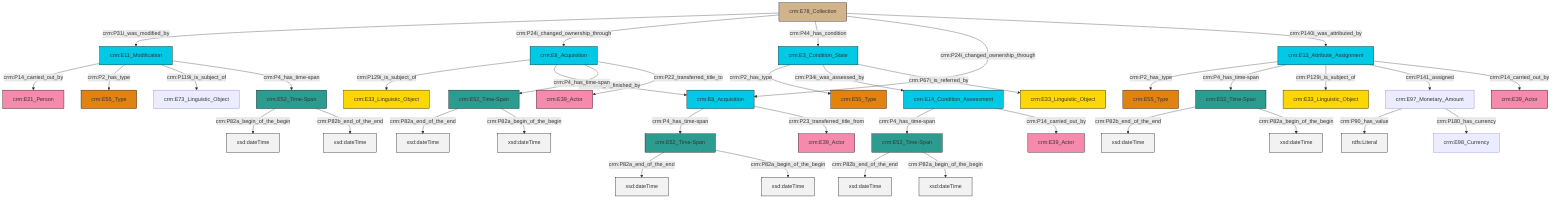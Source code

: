 graph TD
classDef Literal fill:#f2f2f2,stroke:#000000;
classDef CRM_Entity fill:#FFFFFF,stroke:#000000;
classDef Temporal_Entity fill:#00C9E6, stroke:#000000;
classDef Type fill:#E18312, stroke:#000000;
classDef Time-Span fill:#2C9C91, stroke:#000000;
classDef Appellation fill:#FFEB7F, stroke:#000000;
classDef Place fill:#008836, stroke:#000000;
classDef Persistent_Item fill:#B266B2, stroke:#000000;
classDef Conceptual_Object fill:#FFD700, stroke:#000000;
classDef Physical_Thing fill:#D2B48C, stroke:#000000;
classDef Actor fill:#f58aad, stroke:#000000;
classDef PC_Classes fill:#4ce600, stroke:#000000;
classDef Multi fill:#cccccc,stroke:#000000;

0["crm:E52_Time-Span"]:::Time-Span -->|crm:P82a_end_of_the_end| 1[xsd:dateTime]:::Literal
12["crm:E13_Attribute_Assignment"]:::Temporal_Entity -->|crm:P2_has_type| 4["crm:E55_Type"]:::Type
13["crm:E78_Collection"]:::Physical_Thing -->|crm:P31i_was_modified_by| 14["crm:E11_Modification"]:::Temporal_Entity
15["crm:E52_Time-Span"]:::Time-Span -->|crm:P82b_end_of_the_end| 16[xsd:dateTime]:::Literal
15["crm:E52_Time-Span"]:::Time-Span -->|crm:P82a_begin_of_the_begin| 17[xsd:dateTime]:::Literal
13["crm:E78_Collection"]:::Physical_Thing -->|crm:P24i_changed_ownership_through| 19["crm:E8_Acquisition"]:::Temporal_Entity
12["crm:E13_Attribute_Assignment"]:::Temporal_Entity -->|crm:P4_has_time-span| 15["crm:E52_Time-Span"]:::Time-Span
14["crm:E11_Modification"]:::Temporal_Entity -->|crm:P14_carried_out_by| 28["crm:E21_Person"]:::Actor
26["crm:E8_Acquisition"]:::Temporal_Entity -->|crm:P4_has_time-span| 2["crm:E52_Time-Span"]:::Time-Span
29["crm:E97_Monetary_Amount"]:::Default -->|crm:P90_has_value| 30[rdfs:Literal]:::Literal
2["crm:E52_Time-Span"]:::Time-Span -->|crm:P82a_end_of_the_end| 33[xsd:dateTime]:::Literal
13["crm:E78_Collection"]:::Physical_Thing -->|crm:P44_has_condition| 10["crm:E3_Condition_State"]:::Temporal_Entity
14["crm:E11_Modification"]:::Temporal_Entity -->|crm:P2_has_type| 39["crm:E55_Type"]:::Type
19["crm:E8_Acquisition"]:::Temporal_Entity -->|crm:P129i_is_subject_of| 37["crm:E33_Linguistic_Object"]:::Conceptual_Object
10["crm:E3_Condition_State"]:::Temporal_Entity -->|crm:P2_has_type| 40["crm:E55_Type"]:::Type
20["crm:E52_Time-Span"]:::Time-Span -->|crm:P82b_end_of_the_end| 41[xsd:dateTime]:::Literal
6["crm:E52_Time-Span"]:::Time-Span -->|crm:P82a_begin_of_the_begin| 43[xsd:dateTime]:::Literal
19["crm:E8_Acquisition"]:::Temporal_Entity -->|crm:P115i_is_finished_by| 26["crm:E8_Acquisition"]:::Temporal_Entity
0["crm:E52_Time-Span"]:::Time-Span -->|crm:P82a_begin_of_the_begin| 44[xsd:dateTime]:::Literal
2["crm:E52_Time-Span"]:::Time-Span -->|crm:P82a_begin_of_the_begin| 45[xsd:dateTime]:::Literal
26["crm:E8_Acquisition"]:::Temporal_Entity -->|crm:P23_transferred_title_from| 46["crm:E39_Actor"]:::Actor
20["crm:E52_Time-Span"]:::Time-Span -->|crm:P82a_begin_of_the_begin| 50[xsd:dateTime]:::Literal
10["crm:E3_Condition_State"]:::Temporal_Entity -->|crm:P34i_was_assessed_by| 8["crm:E14_Condition_Assessment"]:::Temporal_Entity
13["crm:E78_Collection"]:::Physical_Thing -->|crm:P24i_changed_ownership_through| 26["crm:E8_Acquisition"]:::Temporal_Entity
19["crm:E8_Acquisition"]:::Temporal_Entity -->|crm:P4_has_time-span| 0["crm:E52_Time-Span"]:::Time-Span
10["crm:E3_Condition_State"]:::Temporal_Entity -->|crm:P67i_is_referred_by| 54["crm:E33_Linguistic_Object"]:::Conceptual_Object
13["crm:E78_Collection"]:::Physical_Thing -->|crm:P140i_was_attributed_by| 12["crm:E13_Attribute_Assignment"]:::Temporal_Entity
12["crm:E13_Attribute_Assignment"]:::Temporal_Entity -->|crm:P129i_is_subject_of| 52["crm:E33_Linguistic_Object"]:::Conceptual_Object
14["crm:E11_Modification"]:::Temporal_Entity -->|crm:P119i_is_subject_of| 22["crm:E73_Linguistic_Object"]:::Default
14["crm:E11_Modification"]:::Temporal_Entity -->|crm:P4_has_time-span| 6["crm:E52_Time-Span"]:::Time-Span
19["crm:E8_Acquisition"]:::Temporal_Entity -->|crm:P22_transferred_title_to| 56["crm:E39_Actor"]:::Actor
12["crm:E13_Attribute_Assignment"]:::Temporal_Entity -->|crm:P141_assigned| 29["crm:E97_Monetary_Amount"]:::Default
6["crm:E52_Time-Span"]:::Time-Span -->|crm:P82b_end_of_the_end| 58[xsd:dateTime]:::Literal
12["crm:E13_Attribute_Assignment"]:::Temporal_Entity -->|crm:P14_carried_out_by| 24["crm:E39_Actor"]:::Actor
8["crm:E14_Condition_Assessment"]:::Temporal_Entity -->|crm:P4_has_time-span| 20["crm:E52_Time-Span"]:::Time-Span
8["crm:E14_Condition_Assessment"]:::Temporal_Entity -->|crm:P14_carried_out_by| 35["crm:E39_Actor"]:::Actor
29["crm:E97_Monetary_Amount"]:::Default -->|crm:P180_has_currency| 47["crm:E98_Currency"]:::Default